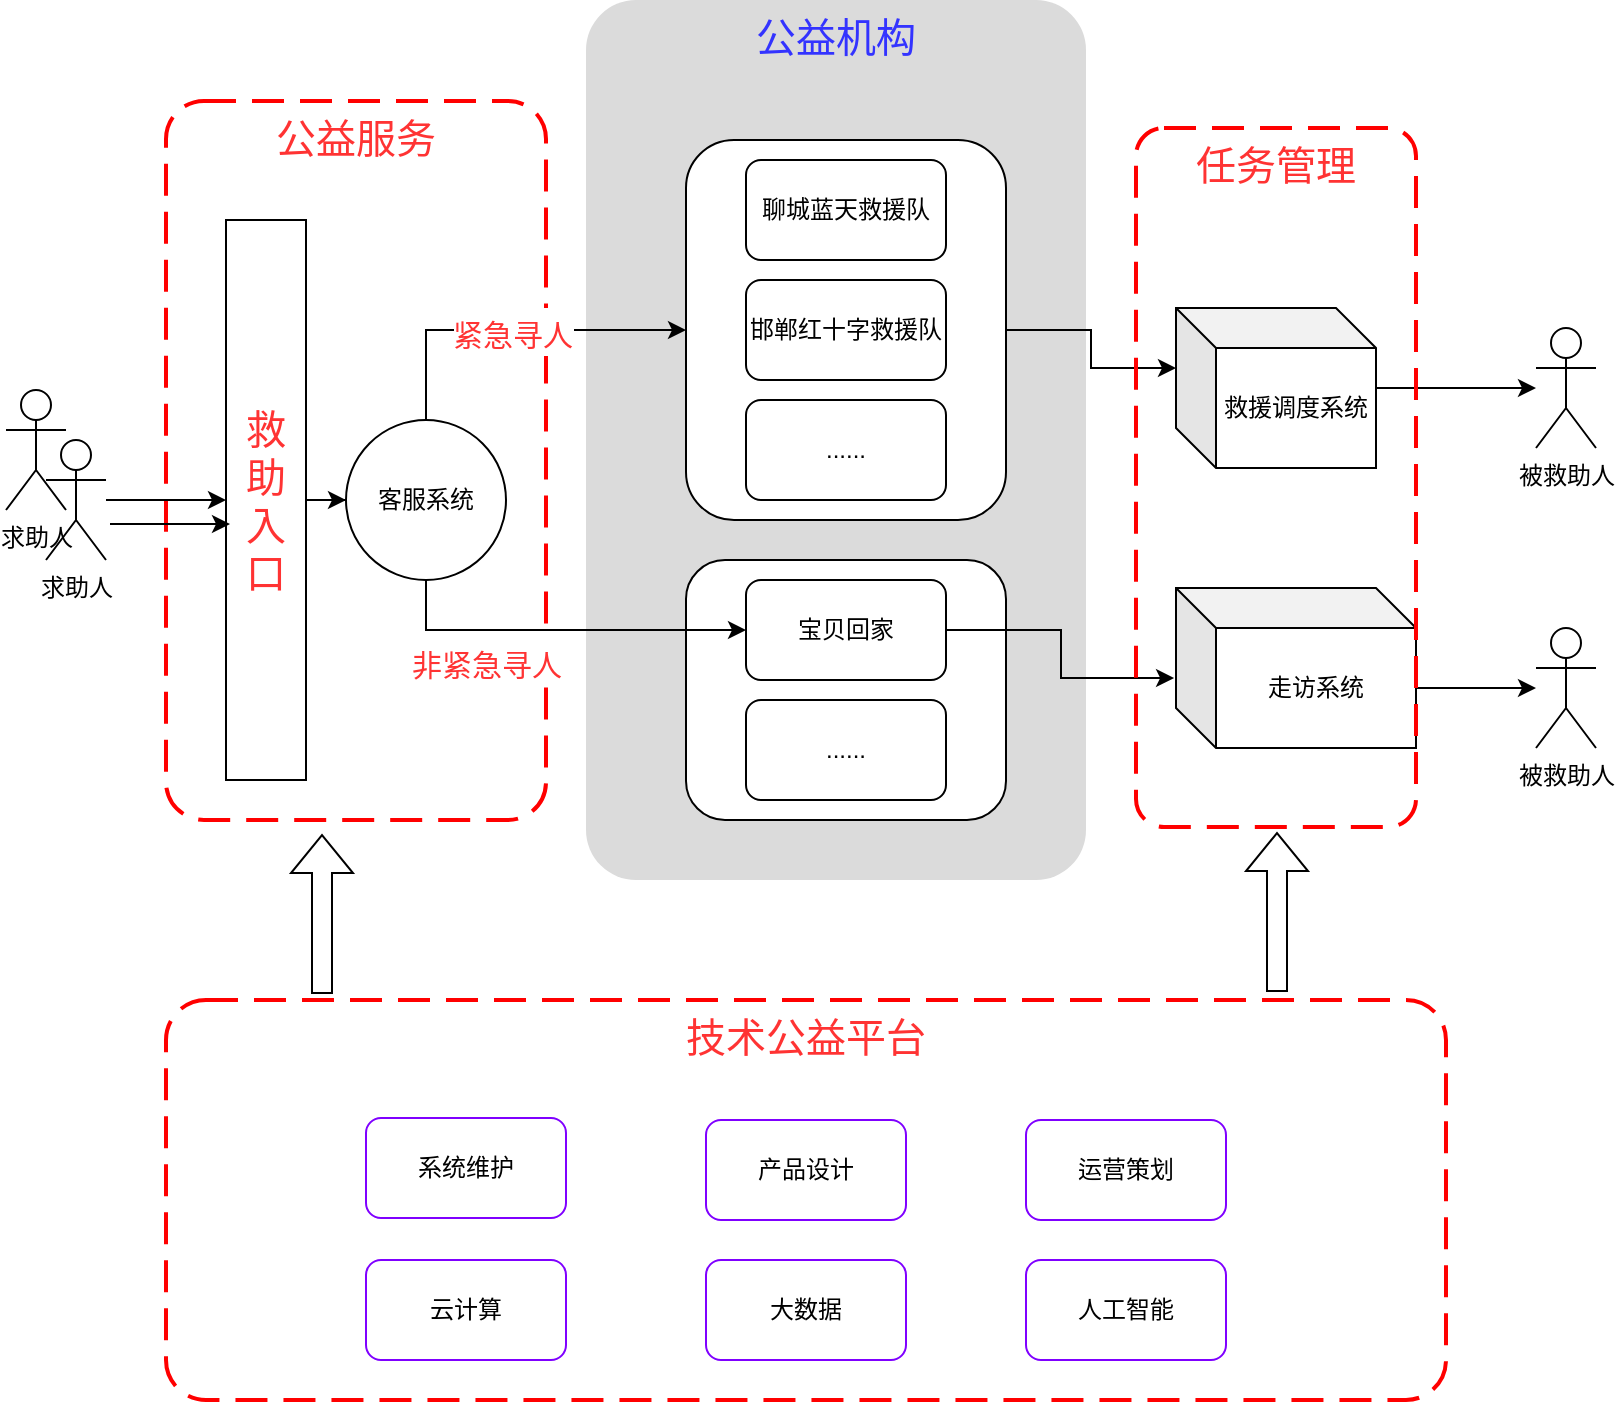 <mxfile version="17.1.3" type="github">
  <diagram id="odk4SWSnApb-LSzLbIC0" name="Page-1">
    <mxGraphModel dx="1426" dy="769" grid="1" gridSize="10" guides="1" tooltips="1" connect="1" arrows="1" fold="1" page="1" pageScale="1" pageWidth="827" pageHeight="1169" math="0" shadow="0">
      <root>
        <mxCell id="0" />
        <mxCell id="1" parent="0" />
        <mxCell id="ZkykrI-qIr06TGxrH-Ft-45" value="技术公益平台" style="rounded=1;arcSize=10;dashed=1;strokeColor=#ff0000;fillColor=none;gradientColor=none;dashPattern=8 4;strokeWidth=2;verticalAlign=top;fontSize=20;fontColor=#FF3333;labelBackgroundColor=default;" vertex="1" parent="1">
          <mxGeometry x="90" y="570" width="640" height="200" as="geometry" />
        </mxCell>
        <mxCell id="ZkykrI-qIr06TGxrH-Ft-35" value="公益机构" style="rounded=1;arcSize=10;strokeColor=none;fillColor=#DBDBDB;gradientColor=none;fontSize=20;fontColor=#3333FF;verticalAlign=top;" vertex="1" parent="1">
          <mxGeometry x="300" y="70" width="250" height="440" as="geometry" />
        </mxCell>
        <mxCell id="ZkykrI-qIr06TGxrH-Ft-37" value="" style="rounded=1;whiteSpace=wrap;html=1;" vertex="1" parent="1">
          <mxGeometry x="350" y="350" width="160" height="130" as="geometry" />
        </mxCell>
        <mxCell id="ZkykrI-qIr06TGxrH-Ft-16" value="公益服务" style="rounded=1;arcSize=10;dashed=1;strokeColor=#ff0000;fillColor=none;gradientColor=none;dashPattern=8 4;strokeWidth=2;verticalAlign=top;fontSize=20;fontColor=#FF3333;labelBackgroundColor=default;" vertex="1" parent="1">
          <mxGeometry x="90" y="120.5" width="190" height="359.5" as="geometry" />
        </mxCell>
        <mxCell id="ZkykrI-qIr06TGxrH-Ft-26" style="edgeStyle=orthogonalEdgeStyle;rounded=0;orthogonalLoop=1;jettySize=auto;html=1;entryX=0;entryY=0.5;entryDx=0;entryDy=0;fontSize=20;fontColor=#FF3333;" edge="1" parent="1" source="ZkykrI-qIr06TGxrH-Ft-2" target="ZkykrI-qIr06TGxrH-Ft-3">
          <mxGeometry relative="1" as="geometry" />
        </mxCell>
        <mxCell id="ZkykrI-qIr06TGxrH-Ft-2" value="求助人" style="shape=umlActor;verticalLabelPosition=bottom;verticalAlign=top;html=1;outlineConnect=0;" vertex="1" parent="1">
          <mxGeometry x="30" y="290" width="30" height="60" as="geometry" />
        </mxCell>
        <mxCell id="ZkykrI-qIr06TGxrH-Ft-18" style="edgeStyle=orthogonalEdgeStyle;rounded=0;orthogonalLoop=1;jettySize=auto;html=1;fontSize=20;fontColor=#FF3333;" edge="1" parent="1" source="ZkykrI-qIr06TGxrH-Ft-3" target="ZkykrI-qIr06TGxrH-Ft-7">
          <mxGeometry relative="1" as="geometry" />
        </mxCell>
        <mxCell id="ZkykrI-qIr06TGxrH-Ft-3" value="&lt;font style=&quot;font-size: 20px&quot; color=&quot;#ff3333&quot;&gt;救助入口&lt;/font&gt;" style="rounded=0;whiteSpace=wrap;html=1;" vertex="1" parent="1">
          <mxGeometry x="120" y="180" width="40" height="280" as="geometry" />
        </mxCell>
        <mxCell id="ZkykrI-qIr06TGxrH-Ft-23" style="edgeStyle=orthogonalEdgeStyle;rounded=0;orthogonalLoop=1;jettySize=auto;html=1;exitX=1;exitY=0.5;exitDx=0;exitDy=0;entryX=0;entryY=0;entryDx=0;entryDy=30;entryPerimeter=0;fontSize=20;fontColor=#FF3333;" edge="1" parent="1" source="ZkykrI-qIr06TGxrH-Ft-5" target="ZkykrI-qIr06TGxrH-Ft-11">
          <mxGeometry relative="1" as="geometry" />
        </mxCell>
        <mxCell id="ZkykrI-qIr06TGxrH-Ft-5" value="" style="rounded=1;whiteSpace=wrap;html=1;" vertex="1" parent="1">
          <mxGeometry x="350" y="140" width="160" height="190" as="geometry" />
        </mxCell>
        <mxCell id="ZkykrI-qIr06TGxrH-Ft-21" style="edgeStyle=orthogonalEdgeStyle;rounded=0;orthogonalLoop=1;jettySize=auto;html=1;entryX=-0.008;entryY=0.563;entryDx=0;entryDy=0;entryPerimeter=0;fontSize=20;fontColor=#FF3333;" edge="1" parent="1" source="ZkykrI-qIr06TGxrH-Ft-6" target="ZkykrI-qIr06TGxrH-Ft-14">
          <mxGeometry relative="1" as="geometry" />
        </mxCell>
        <mxCell id="ZkykrI-qIr06TGxrH-Ft-6" value="宝贝回家" style="rounded=1;whiteSpace=wrap;html=1;" vertex="1" parent="1">
          <mxGeometry x="380" y="360" width="100" height="50" as="geometry" />
        </mxCell>
        <mxCell id="ZkykrI-qIr06TGxrH-Ft-19" value="&lt;font style=&quot;font-size: 15px&quot;&gt;紧急寻人&lt;/font&gt;" style="edgeStyle=orthogonalEdgeStyle;rounded=0;orthogonalLoop=1;jettySize=auto;html=1;entryX=0;entryY=0.5;entryDx=0;entryDy=0;fontSize=20;fontColor=#FF3333;exitX=0.5;exitY=0;exitDx=0;exitDy=0;" edge="1" parent="1" source="ZkykrI-qIr06TGxrH-Ft-7" target="ZkykrI-qIr06TGxrH-Ft-5">
          <mxGeometry relative="1" as="geometry" />
        </mxCell>
        <mxCell id="ZkykrI-qIr06TGxrH-Ft-20" value="&lt;font style=&quot;font-size: 15px&quot;&gt;非紧急寻人&lt;/font&gt;" style="edgeStyle=orthogonalEdgeStyle;rounded=0;orthogonalLoop=1;jettySize=auto;html=1;entryX=0;entryY=0.5;entryDx=0;entryDy=0;fontSize=20;fontColor=#FF3333;exitX=0.5;exitY=1;exitDx=0;exitDy=0;" edge="1" parent="1" source="ZkykrI-qIr06TGxrH-Ft-7" target="ZkykrI-qIr06TGxrH-Ft-6">
          <mxGeometry x="-0.405" y="-15" relative="1" as="geometry">
            <mxPoint as="offset" />
          </mxGeometry>
        </mxCell>
        <mxCell id="ZkykrI-qIr06TGxrH-Ft-7" value="客服系统" style="ellipse;whiteSpace=wrap;html=1;" vertex="1" parent="1">
          <mxGeometry x="180" y="280" width="80" height="80" as="geometry" />
        </mxCell>
        <mxCell id="ZkykrI-qIr06TGxrH-Ft-8" value="邯郸红十字救援队" style="rounded=1;whiteSpace=wrap;html=1;" vertex="1" parent="1">
          <mxGeometry x="380" y="210" width="100" height="50" as="geometry" />
        </mxCell>
        <mxCell id="ZkykrI-qIr06TGxrH-Ft-9" value="聊城蓝天救援队" style="rounded=1;whiteSpace=wrap;html=1;" vertex="1" parent="1">
          <mxGeometry x="380" y="150" width="100" height="50" as="geometry" />
        </mxCell>
        <mxCell id="ZkykrI-qIr06TGxrH-Ft-10" value="......" style="rounded=1;whiteSpace=wrap;html=1;" vertex="1" parent="1">
          <mxGeometry x="380" y="270" width="100" height="50" as="geometry" />
        </mxCell>
        <mxCell id="ZkykrI-qIr06TGxrH-Ft-24" style="edgeStyle=orthogonalEdgeStyle;rounded=0;orthogonalLoop=1;jettySize=auto;html=1;fontSize=20;fontColor=#FF3333;" edge="1" parent="1" source="ZkykrI-qIr06TGxrH-Ft-11" target="ZkykrI-qIr06TGxrH-Ft-12">
          <mxGeometry relative="1" as="geometry" />
        </mxCell>
        <mxCell id="ZkykrI-qIr06TGxrH-Ft-11" value="救援调度系统" style="shape=cube;whiteSpace=wrap;html=1;boundedLbl=1;backgroundOutline=1;darkOpacity=0.05;darkOpacity2=0.1;" vertex="1" parent="1">
          <mxGeometry x="595" y="224" width="100" height="80" as="geometry" />
        </mxCell>
        <mxCell id="ZkykrI-qIr06TGxrH-Ft-12" value="被救助人" style="shape=umlActor;verticalLabelPosition=bottom;verticalAlign=top;html=1;outlineConnect=0;" vertex="1" parent="1">
          <mxGeometry x="775" y="234" width="30" height="60" as="geometry" />
        </mxCell>
        <mxCell id="ZkykrI-qIr06TGxrH-Ft-13" value="被救助人" style="shape=umlActor;verticalLabelPosition=bottom;verticalAlign=top;html=1;outlineConnect=0;" vertex="1" parent="1">
          <mxGeometry x="775" y="384" width="30" height="60" as="geometry" />
        </mxCell>
        <mxCell id="ZkykrI-qIr06TGxrH-Ft-22" style="edgeStyle=orthogonalEdgeStyle;rounded=0;orthogonalLoop=1;jettySize=auto;html=1;exitX=0;exitY=0;exitDx=120;exitDy=50;exitPerimeter=0;fontSize=20;fontColor=#FF3333;" edge="1" parent="1" source="ZkykrI-qIr06TGxrH-Ft-14" target="ZkykrI-qIr06TGxrH-Ft-13">
          <mxGeometry relative="1" as="geometry" />
        </mxCell>
        <mxCell id="ZkykrI-qIr06TGxrH-Ft-14" value="走访系统" style="shape=cube;whiteSpace=wrap;html=1;boundedLbl=1;backgroundOutline=1;darkOpacity=0.05;darkOpacity2=0.1;" vertex="1" parent="1">
          <mxGeometry x="595" y="364" width="120" height="80" as="geometry" />
        </mxCell>
        <mxCell id="ZkykrI-qIr06TGxrH-Ft-27" value="" style="shape=flexArrow;endArrow=classic;html=1;rounded=0;fontSize=20;fontColor=#FF3333;" edge="1" parent="1">
          <mxGeometry width="50" height="50" relative="1" as="geometry">
            <mxPoint x="168" y="567" as="sourcePoint" />
            <mxPoint x="168" y="487" as="targetPoint" />
          </mxGeometry>
        </mxCell>
        <mxCell id="ZkykrI-qIr06TGxrH-Ft-28" value="" style="shape=flexArrow;endArrow=classic;html=1;rounded=0;fontSize=20;fontColor=#FF3333;" edge="1" parent="1">
          <mxGeometry width="50" height="50" relative="1" as="geometry">
            <mxPoint x="645.5" y="566" as="sourcePoint" />
            <mxPoint x="645.5" y="486" as="targetPoint" />
          </mxGeometry>
        </mxCell>
        <mxCell id="ZkykrI-qIr06TGxrH-Ft-29" value="云计算" style="rounded=1;whiteSpace=wrap;html=1;strokeColor=#7F00FF;" vertex="1" parent="1">
          <mxGeometry x="190" y="700" width="100" height="50" as="geometry" />
        </mxCell>
        <mxCell id="ZkykrI-qIr06TGxrH-Ft-31" value="大数据" style="rounded=1;whiteSpace=wrap;html=1;strokeColor=#7F00FF;" vertex="1" parent="1">
          <mxGeometry x="360" y="700" width="100" height="50" as="geometry" />
        </mxCell>
        <mxCell id="ZkykrI-qIr06TGxrH-Ft-32" value="人工智能" style="rounded=1;whiteSpace=wrap;html=1;strokeColor=#7F00FF;" vertex="1" parent="1">
          <mxGeometry x="520" y="700" width="100" height="50" as="geometry" />
        </mxCell>
        <mxCell id="ZkykrI-qIr06TGxrH-Ft-33" value="任务管理" style="rounded=1;arcSize=10;dashed=1;strokeColor=#ff0000;fillColor=none;gradientColor=none;dashPattern=8 4;strokeWidth=2;fontSize=20;fontColor=#FF3333;verticalAlign=top;" vertex="1" parent="1">
          <mxGeometry x="575" y="134" width="140" height="349.5" as="geometry" />
        </mxCell>
        <mxCell id="ZkykrI-qIr06TGxrH-Ft-38" value="......" style="rounded=1;whiteSpace=wrap;html=1;" vertex="1" parent="1">
          <mxGeometry x="380" y="420" width="100" height="50" as="geometry" />
        </mxCell>
        <mxCell id="ZkykrI-qIr06TGxrH-Ft-41" value="求助人" style="shape=umlActor;verticalLabelPosition=bottom;verticalAlign=top;html=1;outlineConnect=0;" vertex="1" parent="1">
          <mxGeometry x="10" y="265" width="30" height="60" as="geometry" />
        </mxCell>
        <mxCell id="ZkykrI-qIr06TGxrH-Ft-42" style="edgeStyle=orthogonalEdgeStyle;rounded=0;orthogonalLoop=1;jettySize=auto;html=1;entryX=0;entryY=0.5;entryDx=0;entryDy=0;fontSize=20;fontColor=#FF3333;" edge="1" parent="1">
          <mxGeometry relative="1" as="geometry">
            <mxPoint x="62" y="332" as="sourcePoint" />
            <mxPoint x="122" y="332" as="targetPoint" />
            <Array as="points">
              <mxPoint x="82" y="332" />
              <mxPoint x="82" y="332" />
            </Array>
          </mxGeometry>
        </mxCell>
        <mxCell id="ZkykrI-qIr06TGxrH-Ft-44" value="系统维护" style="rounded=1;whiteSpace=wrap;html=1;strokeColor=#7F00FF;" vertex="1" parent="1">
          <mxGeometry x="190" y="629" width="100" height="50" as="geometry" />
        </mxCell>
        <mxCell id="ZkykrI-qIr06TGxrH-Ft-46" value="产品设计" style="rounded=1;whiteSpace=wrap;html=1;strokeColor=#7F00FF;" vertex="1" parent="1">
          <mxGeometry x="360" y="630" width="100" height="50" as="geometry" />
        </mxCell>
        <mxCell id="ZkykrI-qIr06TGxrH-Ft-47" value="运营策划" style="rounded=1;whiteSpace=wrap;html=1;strokeColor=#7F00FF;" vertex="1" parent="1">
          <mxGeometry x="520" y="630" width="100" height="50" as="geometry" />
        </mxCell>
      </root>
    </mxGraphModel>
  </diagram>
</mxfile>

